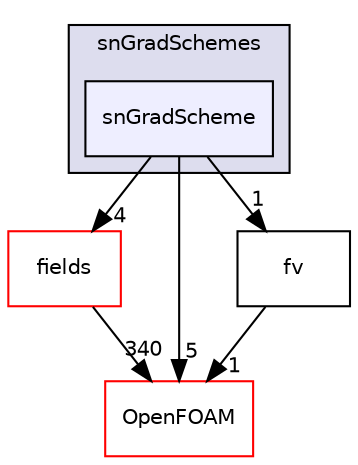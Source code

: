 digraph "src/finiteVolume/finiteVolume/snGradSchemes/snGradScheme" {
  bgcolor=transparent;
  compound=true
  node [ fontsize="10", fontname="Helvetica"];
  edge [ labelfontsize="10", labelfontname="Helvetica"];
  subgraph clusterdir_f2a32fae3c7e5034ec75716fe725e251 {
    graph [ bgcolor="#ddddee", pencolor="black", label="snGradSchemes" fontname="Helvetica", fontsize="10", URL="dir_f2a32fae3c7e5034ec75716fe725e251.html"]
  dir_b183a1b254b58a98380f78c8137f8667 [shape=box, label="snGradScheme", style="filled", fillcolor="#eeeeff", pencolor="black", URL="dir_b183a1b254b58a98380f78c8137f8667.html"];
  }
  dir_25ab4a83a983f7bb7a38b7f63bb141b7 [shape=box label="fields" color="red" URL="dir_25ab4a83a983f7bb7a38b7f63bb141b7.html"];
  dir_c5473ff19b20e6ec4dfe5c310b3778a8 [shape=box label="OpenFOAM" color="red" URL="dir_c5473ff19b20e6ec4dfe5c310b3778a8.html"];
  dir_0096c9c8cdcbf8f4884c37173134f444 [shape=box label="fv" URL="dir_0096c9c8cdcbf8f4884c37173134f444.html"];
  dir_25ab4a83a983f7bb7a38b7f63bb141b7->dir_c5473ff19b20e6ec4dfe5c310b3778a8 [headlabel="340", labeldistance=1.5 headhref="dir_000912_001927.html"];
  dir_b183a1b254b58a98380f78c8137f8667->dir_25ab4a83a983f7bb7a38b7f63bb141b7 [headlabel="4", labeldistance=1.5 headhref="dir_001090_000912.html"];
  dir_b183a1b254b58a98380f78c8137f8667->dir_c5473ff19b20e6ec4dfe5c310b3778a8 [headlabel="5", labeldistance=1.5 headhref="dir_001090_001927.html"];
  dir_b183a1b254b58a98380f78c8137f8667->dir_0096c9c8cdcbf8f4884c37173134f444 [headlabel="1", labeldistance=1.5 headhref="dir_001090_001062.html"];
  dir_0096c9c8cdcbf8f4884c37173134f444->dir_c5473ff19b20e6ec4dfe5c310b3778a8 [headlabel="1", labeldistance=1.5 headhref="dir_001062_001927.html"];
}
